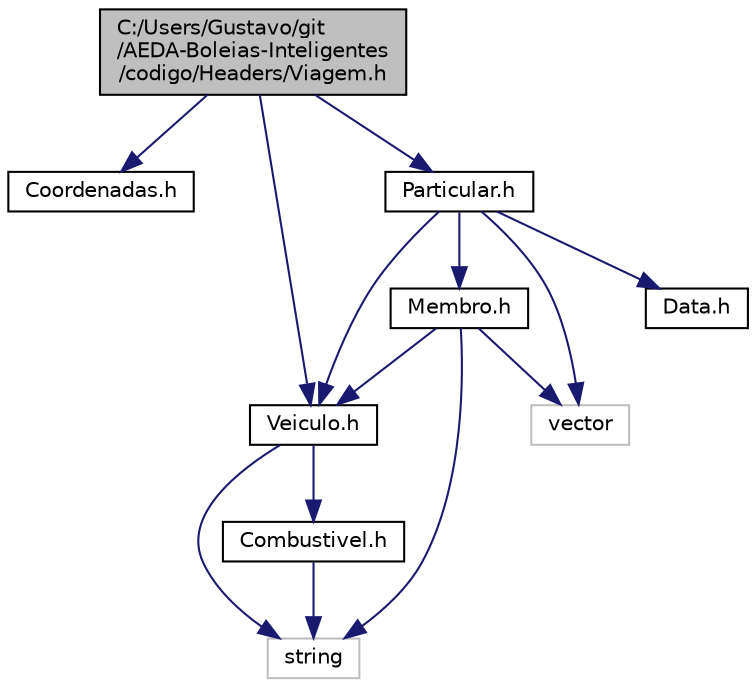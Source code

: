 digraph "C:/Users/Gustavo/git/AEDA-Boleias-Inteligentes/codigo/Headers/Viagem.h"
{
  edge [fontname="Helvetica",fontsize="10",labelfontname="Helvetica",labelfontsize="10"];
  node [fontname="Helvetica",fontsize="10",shape=record];
  Node1 [label="C:/Users/Gustavo/git\l/AEDA-Boleias-Inteligentes\l/codigo/Headers/Viagem.h",height=0.2,width=0.4,color="black", fillcolor="grey75", style="filled", fontcolor="black"];
  Node1 -> Node2 [color="midnightblue",fontsize="10",style="solid"];
  Node2 [label="Coordenadas.h",height=0.2,width=0.4,color="black", fillcolor="white", style="filled",URL="$_coordenadas_8h.html"];
  Node1 -> Node3 [color="midnightblue",fontsize="10",style="solid"];
  Node3 [label="Veiculo.h",height=0.2,width=0.4,color="black", fillcolor="white", style="filled",URL="$_veiculo_8h.html"];
  Node3 -> Node4 [color="midnightblue",fontsize="10",style="solid"];
  Node4 [label="string",height=0.2,width=0.4,color="grey75", fillcolor="white", style="filled"];
  Node3 -> Node5 [color="midnightblue",fontsize="10",style="solid"];
  Node5 [label="Combustivel.h",height=0.2,width=0.4,color="black", fillcolor="white", style="filled",URL="$_combustivel_8h.html"];
  Node5 -> Node4 [color="midnightblue",fontsize="10",style="solid"];
  Node1 -> Node6 [color="midnightblue",fontsize="10",style="solid"];
  Node6 [label="Particular.h",height=0.2,width=0.4,color="black", fillcolor="white", style="filled",URL="$_particular_8h.html"];
  Node6 -> Node7 [color="midnightblue",fontsize="10",style="solid"];
  Node7 [label="Membro.h",height=0.2,width=0.4,color="black", fillcolor="white", style="filled",URL="$_membro_8h.html"];
  Node7 -> Node4 [color="midnightblue",fontsize="10",style="solid"];
  Node7 -> Node8 [color="midnightblue",fontsize="10",style="solid"];
  Node8 [label="vector",height=0.2,width=0.4,color="grey75", fillcolor="white", style="filled"];
  Node7 -> Node3 [color="midnightblue",fontsize="10",style="solid"];
  Node6 -> Node9 [color="midnightblue",fontsize="10",style="solid"];
  Node9 [label="Data.h",height=0.2,width=0.4,color="black", fillcolor="white", style="filled",URL="$_data_8h.html"];
  Node6 -> Node3 [color="midnightblue",fontsize="10",style="solid"];
  Node6 -> Node8 [color="midnightblue",fontsize="10",style="solid"];
}
